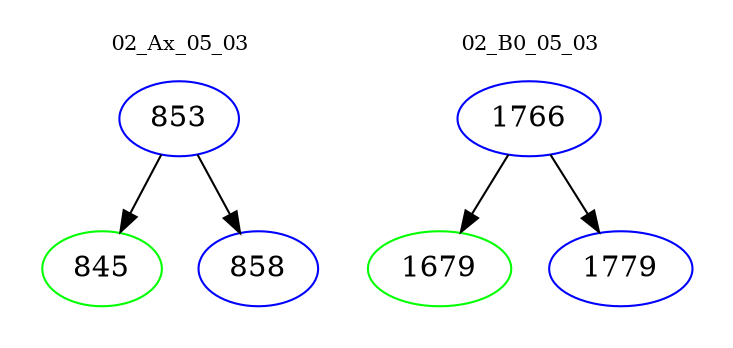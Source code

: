 digraph{
subgraph cluster_0 {
color = white
label = "02_Ax_05_03";
fontsize=10;
T0_853 [label="853", color="blue"]
T0_853 -> T0_845 [color="black"]
T0_845 [label="845", color="green"]
T0_853 -> T0_858 [color="black"]
T0_858 [label="858", color="blue"]
}
subgraph cluster_1 {
color = white
label = "02_B0_05_03";
fontsize=10;
T1_1766 [label="1766", color="blue"]
T1_1766 -> T1_1679 [color="black"]
T1_1679 [label="1679", color="green"]
T1_1766 -> T1_1779 [color="black"]
T1_1779 [label="1779", color="blue"]
}
}
